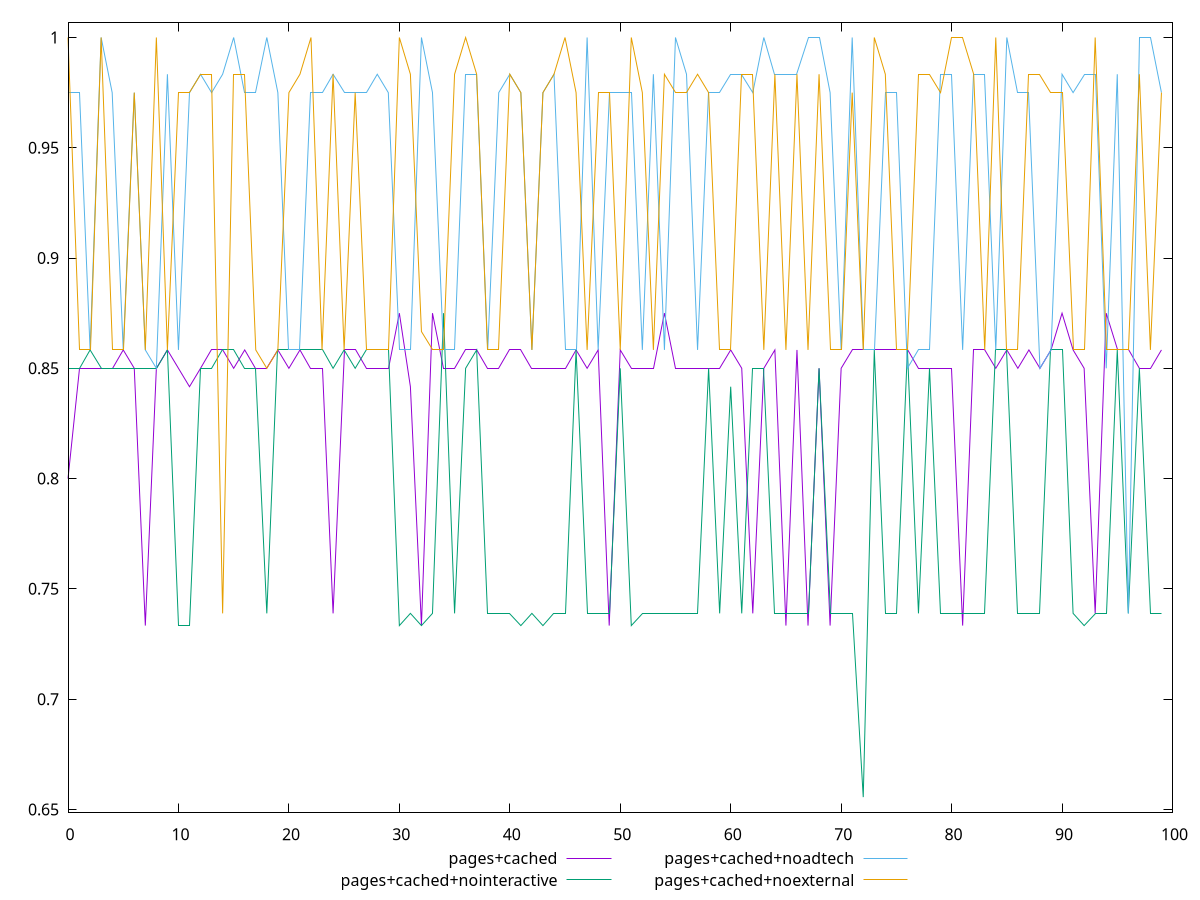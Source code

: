 $_pagesCached <<EOF
0.8
0.85
0.85
0.85
0.85
0.8583333333333334
0.85
0.7333333333333333
0.85
0.8583333333333334
0.85
0.8416666666666667
0.85
0.8583333333333334
0.8583333333333334
0.85
0.8583333333333334
0.85
0.85
0.8583333333333334
0.85
0.8583333333333334
0.85
0.85
0.7388888888888889
0.8583333333333334
0.8583333333333334
0.85
0.85
0.85
0.875
0.8416666666666667
0.7333333333333333
0.875
0.85
0.85
0.8583333333333334
0.8583333333333334
0.85
0.85
0.8583333333333334
0.8583333333333334
0.85
0.85
0.85
0.85
0.8583333333333334
0.85
0.8583333333333334
0.7333333333333333
0.8583333333333334
0.85
0.85
0.85
0.875
0.85
0.85
0.85
0.85
0.85
0.8583333333333334
0.85
0.7388888888888889
0.85
0.8583333333333334
0.7333333333333333
0.8583333333333334
0.7333333333333333
0.85
0.7333333333333333
0.85
0.8583333333333334
0.8583333333333334
0.8583333333333334
0.8583333333333334
0.8583333333333334
0.8583333333333334
0.85
0.85
0.85
0.85
0.7333333333333333
0.8583333333333334
0.8583333333333334
0.85
0.8583333333333334
0.85
0.8583333333333334
0.85
0.8583333333333334
0.875
0.8583333333333334
0.85
0.7388888888888889
0.875
0.8583333333333334
0.8583333333333334
0.85
0.85
0.8583333333333334
EOF
$_pagesCachedNointeractive <<EOF
0.85
0.85
0.8583333333333334
0.85
0.85
0.85
0.85
0.85
0.85
0.8583333333333334
0.7333333333333333
0.7333333333333333
0.85
0.85
0.8583333333333334
0.8583333333333334
0.85
0.85
0.7388888888888889
0.8583333333333334
0.8583333333333334
0.8583333333333334
0.8583333333333334
0.8583333333333334
0.85
0.8583333333333334
0.85
0.8583333333333334
0.8583333333333334
0.8583333333333334
0.7333333333333333
0.7388888888888889
0.7333333333333333
0.7388888888888889
0.875
0.7388888888888889
0.85
0.8583333333333334
0.7388888888888889
0.7388888888888889
0.7388888888888889
0.7333333333333333
0.7388888888888889
0.7333333333333333
0.7388888888888889
0.7388888888888889
0.8583333333333334
0.7388888888888889
0.7388888888888889
0.7388888888888889
0.85
0.7333333333333333
0.7388888888888889
0.7388888888888889
0.7388888888888889
0.7388888888888889
0.7388888888888889
0.7388888888888889
0.85
0.7388888888888889
0.8416666666666667
0.7388888888888889
0.85
0.85
0.7388888888888889
0.7388888888888889
0.7388888888888889
0.7388888888888889
0.85
0.7388888888888889
0.7388888888888889
0.7388888888888889
0.6555555555555556
0.8583333333333334
0.7388888888888889
0.7388888888888889
0.8583333333333334
0.7388888888888889
0.85
0.7388888888888889
0.7388888888888889
0.7388888888888889
0.7388888888888889
0.7388888888888889
0.8583333333333334
0.8583333333333334
0.7388888888888889
0.7388888888888889
0.7388888888888889
0.8583333333333334
0.8583333333333334
0.7388888888888889
0.7333333333333333
0.7388888888888889
0.7388888888888889
0.8583333333333334
0.7388888888888889
0.85
0.7388888888888889
0.7388888888888889
EOF
$_pagesCachedNoadtech <<EOF
0.975
0.975
0.8583333333333334
1
0.975
0.8583333333333334
0.975
0.8583333333333334
0.85
0.9833333333333333
0.8583333333333334
0.975
0.9833333333333333
0.975
0.9833333333333333
1
0.975
0.975
1
0.975
0.8583333333333334
0.8583333333333334
0.975
0.975
0.9833333333333333
0.975
0.975
0.975
0.9833333333333333
0.975
0.8583333333333334
0.8583333333333334
1
0.975
0.8583333333333334
0.8583333333333334
0.9833333333333333
0.9833333333333333
0.8583333333333334
0.975
0.9833333333333333
0.975
0.8583333333333334
0.975
0.9833333333333333
0.8583333333333334
0.8583333333333334
1
0.8583333333333334
0.975
0.975
0.975
0.8583333333333334
0.9833333333333333
0.8583333333333334
1
0.9833333333333333
0.8583333333333334
0.975
0.975
0.9833333333333333
0.9833333333333333
0.975
1
0.9833333333333333
0.9833333333333333
0.9833333333333333
1
1
0.975
0.8583333333333334
1
0.8583333333333334
0.8583333333333334
0.975
0.975
0.85
0.8583333333333334
0.8583333333333334
0.9833333333333333
0.9833333333333333
0.8583333333333334
0.9833333333333333
0.9833333333333333
0.8583333333333334
1
0.975
0.975
0.85
0.8583333333333334
0.9833333333333333
0.975
0.9833333333333333
0.9833333333333333
0.85
0.9833333333333333
0.7388888888888889
1
1
0.975
EOF
$_pagesCachedNoexternal <<EOF
1
0.8583333333333334
0.8583333333333334
1
0.8583333333333334
0.8583333333333334
0.975
0.8583333333333334
1
0.8583333333333334
0.975
0.975
0.9833333333333333
0.9833333333333333
0.7388888888888889
0.9833333333333333
0.9833333333333333
0.8583333333333334
0.85
0.8583333333333334
0.975
0.9833333333333333
1
0.8583333333333334
0.9833333333333333
0.8583333333333334
0.975
0.8583333333333334
0.8583333333333334
0.8583333333333334
1
0.9833333333333333
0.8666666666666667
0.8583333333333334
0.8583333333333334
0.9833333333333333
1
0.9833333333333333
0.8583333333333334
0.8583333333333334
0.9833333333333333
0.975
0.8583333333333334
0.975
0.9833333333333333
1
0.975
0.8583333333333334
0.975
0.975
0.8583333333333334
1
0.975
0.8583333333333334
0.9833333333333333
0.975
0.975
0.9833333333333333
0.975
0.8583333333333334
0.8583333333333334
0.9833333333333333
0.9833333333333333
0.8583333333333334
0.9833333333333333
0.8583333333333334
0.9833333333333333
0.8583333333333334
0.9833333333333333
0.8583333333333334
0.8583333333333334
0.975
0.8583333333333334
1
0.9833333333333333
0.8583333333333334
0.8583333333333334
0.9833333333333333
0.9833333333333333
0.975
1
1
0.9833333333333333
0.8583333333333334
1
0.8583333333333334
0.8583333333333334
0.9833333333333333
0.9833333333333333
0.975
0.975
0.8583333333333334
0.8583333333333334
1
0.8583333333333334
0.8583333333333334
0.8583333333333334
0.9833333333333333
0.8583333333333334
0.975
EOF
set key outside below
set terminal pngcairo
set output "report_00005_2020-11-02T22-26-11.212Z/uses-http2/uses-http2_pages+cached_pages+cached+nointeractive_pages+cached+noadtech_pages+cached+noexternal.png"
set yrange [0.6486666666666667:1.006888888888889]
plot $_pagesCached title "pages+cached" with line ,$_pagesCachedNointeractive title "pages+cached+nointeractive" with line ,$_pagesCachedNoadtech title "pages+cached+noadtech" with line ,$_pagesCachedNoexternal title "pages+cached+noexternal" with line ,